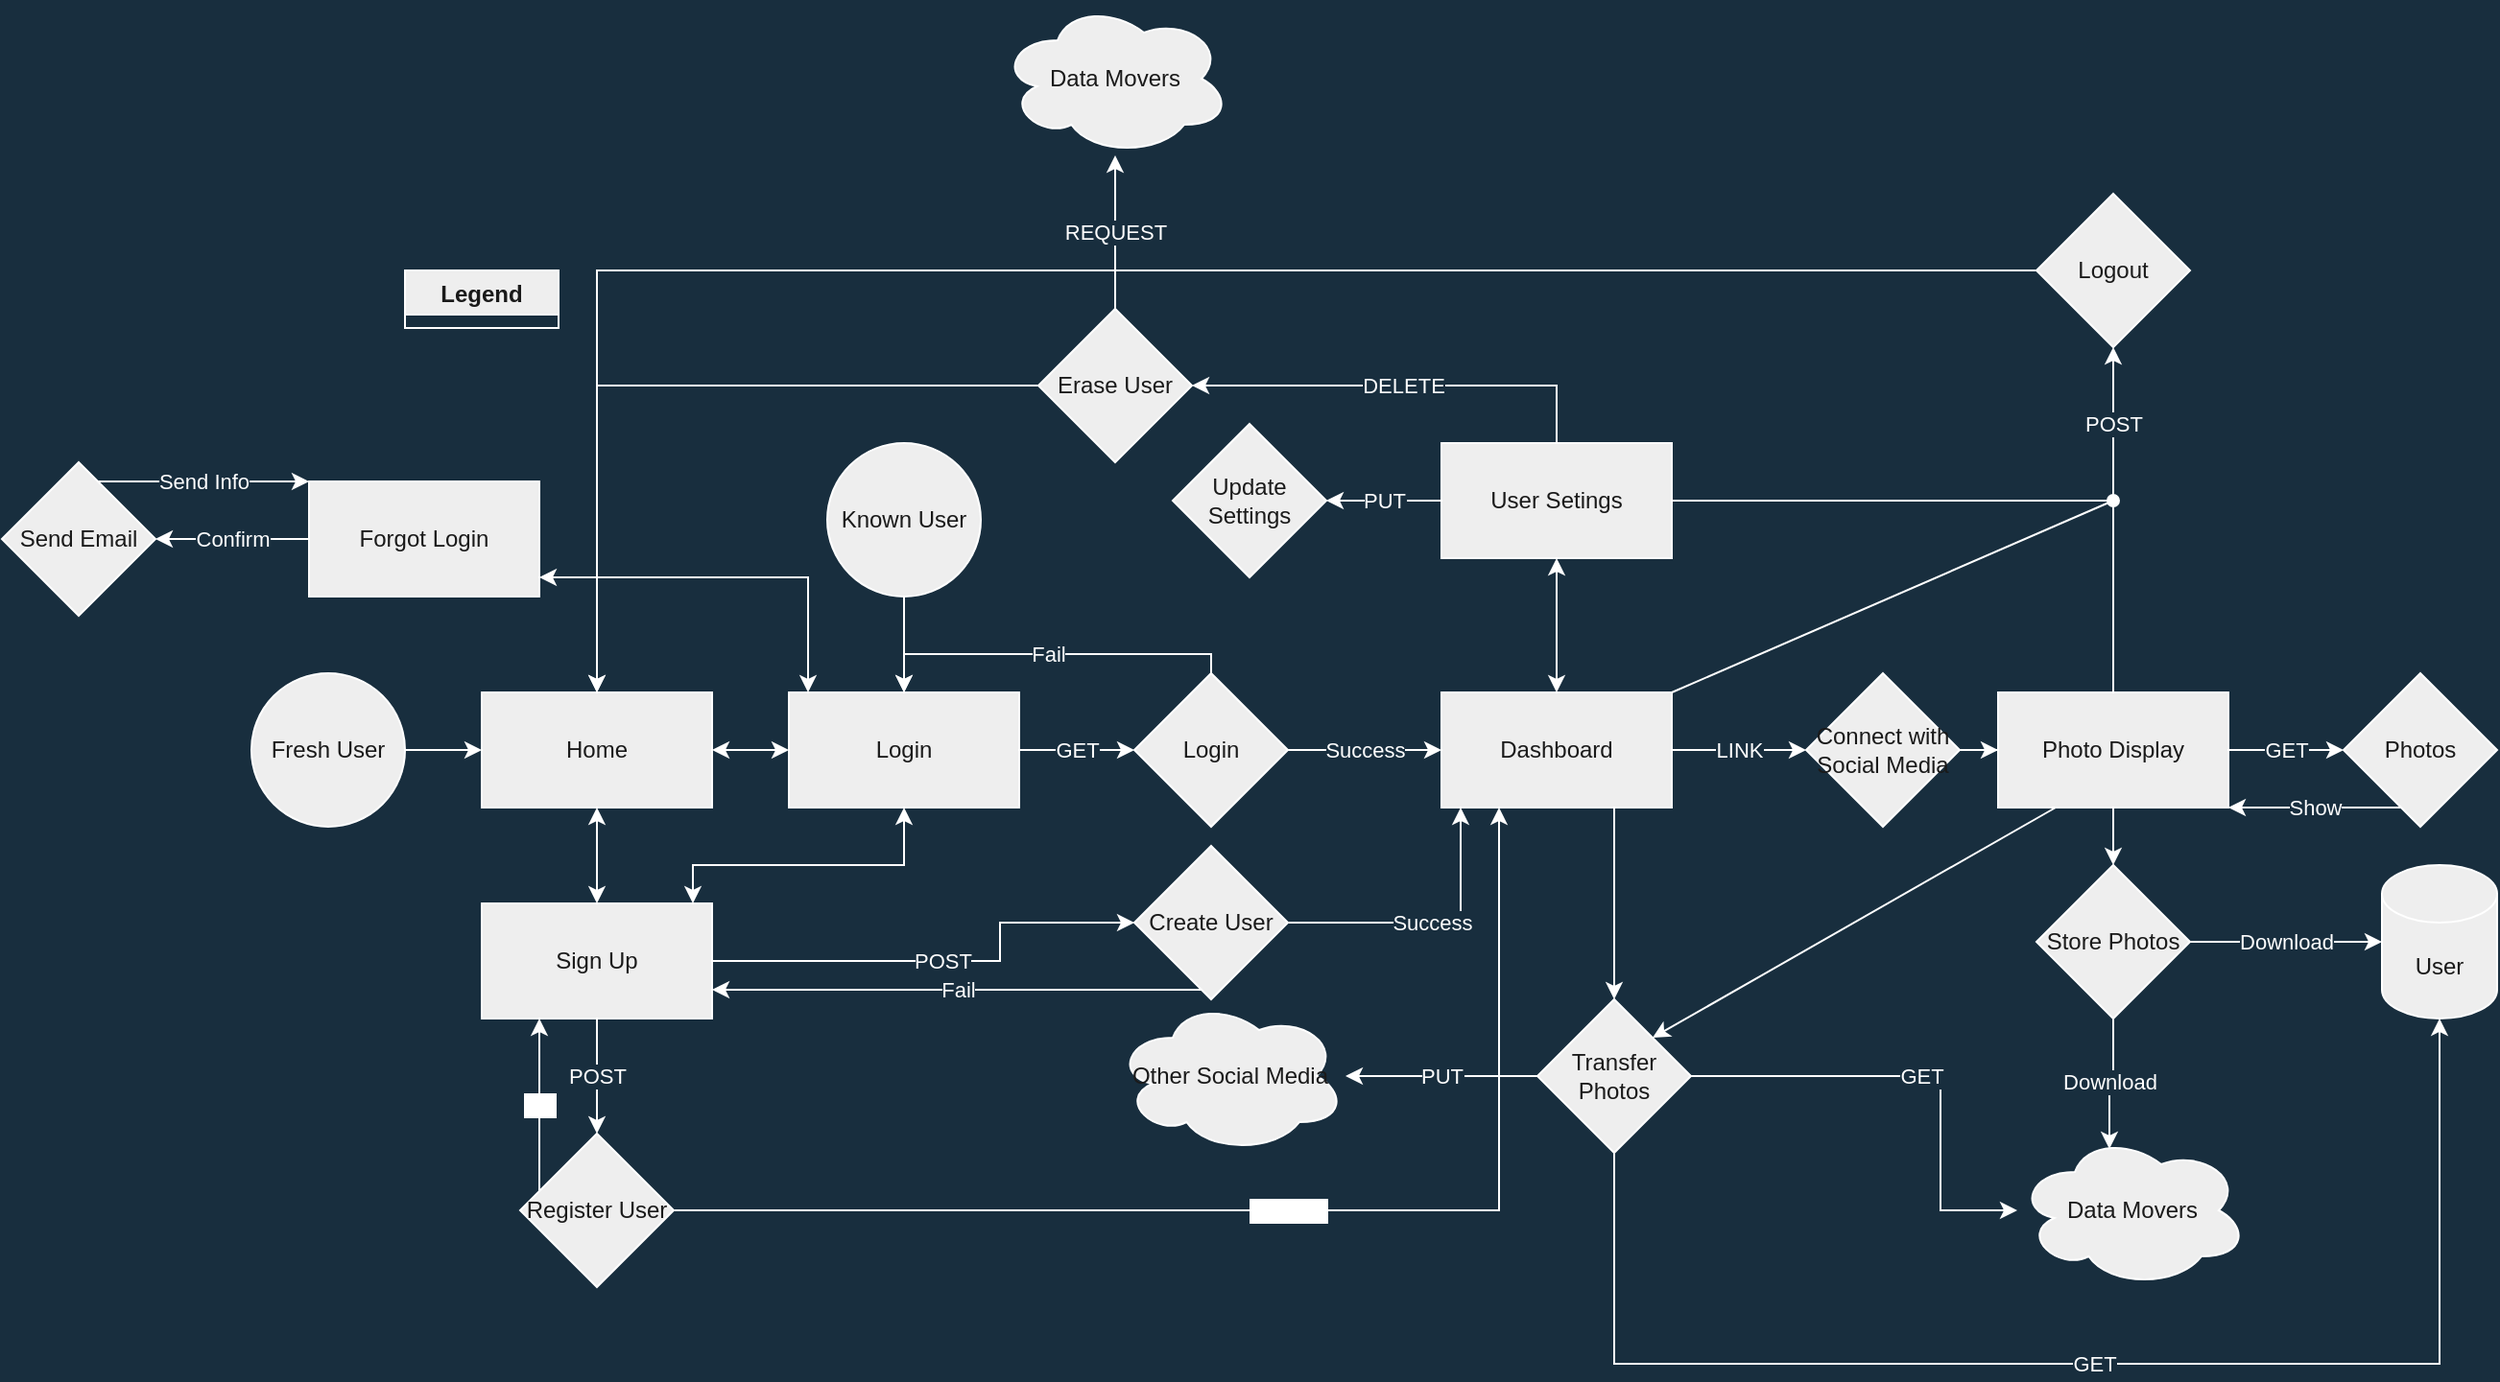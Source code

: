 <mxfile version="20.2.4" type="github">
  <diagram id="lh1zM67g_Hy6dqLlL-dk" name="Page-1">
    <mxGraphModel dx="1822" dy="1239" grid="1" gridSize="10" guides="1" tooltips="1" connect="1" arrows="1" fold="1" page="0" pageScale="1" pageWidth="1100" pageHeight="850" background="#182E3E" math="0" shadow="0">
      <root>
        <mxCell id="0" />
        <mxCell id="1" parent="0" />
        <mxCell id="sRocoR6KCOKyxxY12Ehh-2" style="edgeStyle=orthogonalEdgeStyle;rounded=0;orthogonalLoop=1;jettySize=auto;html=1;entryX=0.5;entryY=0;entryDx=0;entryDy=0;fontColor=#FFFFFF;strokeColor=#FFFFFF;endArrow=classic;endFill=1;startArrow=classic;startFill=1;labelBackgroundColor=#182E3E;" parent="1" source="9BnDRoiO5koBL8PmgJbh-1" target="sRocoR6KCOKyxxY12Ehh-1" edge="1">
          <mxGeometry relative="1" as="geometry" />
        </mxCell>
        <mxCell id="9BnDRoiO5koBL8PmgJbh-1" value="Home" style="rounded=0;whiteSpace=wrap;html=1;fillColor=#EEEEEE;strokeColor=#FFFFFF;fontColor=#1A1A1A;" parent="1" vertex="1">
          <mxGeometry x="50" y="260" width="120" height="60" as="geometry" />
        </mxCell>
        <mxCell id="5MRn0iw3YMrf1xmMsXha-25" style="edgeStyle=orthogonalEdgeStyle;rounded=0;orthogonalLoop=1;jettySize=auto;html=1;fontColor=#FFFFFF;endArrow=none;endFill=0;strokeColor=#FFFFFF;labelBackgroundColor=#182E3E;" parent="1" source="9BnDRoiO5koBL8PmgJbh-2" edge="1">
          <mxGeometry relative="1" as="geometry">
            <mxPoint x="900" y="160" as="targetPoint" />
          </mxGeometry>
        </mxCell>
        <mxCell id="5MRn0iw3YMrf1xmMsXha-66" value="GET" style="edgeStyle=orthogonalEdgeStyle;rounded=0;orthogonalLoop=1;jettySize=auto;html=1;entryX=0;entryY=0.5;entryDx=0;entryDy=0;fontColor=#FFFFFF;startArrow=none;startFill=0;endArrow=classic;endFill=1;strokeColor=#FFFFFF;labelBackgroundColor=#182E3E;" parent="1" source="9BnDRoiO5koBL8PmgJbh-2" target="9BnDRoiO5koBL8PmgJbh-9" edge="1">
          <mxGeometry relative="1" as="geometry" />
        </mxCell>
        <mxCell id="5MRn0iw3YMrf1xmMsXha-68" style="edgeStyle=orthogonalEdgeStyle;rounded=0;orthogonalLoop=1;jettySize=auto;html=1;entryX=0.5;entryY=0;entryDx=0;entryDy=0;fontColor=#FFFFFF;startArrow=none;startFill=0;endArrow=classic;endFill=1;strokeColor=#FFFFFF;labelBackgroundColor=#182E3E;" parent="1" source="9BnDRoiO5koBL8PmgJbh-2" target="5MRn0iw3YMrf1xmMsXha-37" edge="1">
          <mxGeometry relative="1" as="geometry" />
        </mxCell>
        <mxCell id="9BnDRoiO5koBL8PmgJbh-2" value="Photo Display" style="rounded=0;whiteSpace=wrap;html=1;fillColor=#EEEEEE;strokeColor=#FFFFFF;fontColor=#1A1A1A;" parent="1" vertex="1">
          <mxGeometry x="840" y="260" width="120" height="60" as="geometry" />
        </mxCell>
        <mxCell id="9BnDRoiO5koBL8PmgJbh-15" value="GET" style="edgeStyle=orthogonalEdgeStyle;rounded=0;orthogonalLoop=1;jettySize=auto;html=1;entryX=0;entryY=0.5;entryDx=0;entryDy=0;labelBackgroundColor=#182E3E;strokeColor=#FFFFFF;fontColor=#FFFFFF;" parent="1" source="9BnDRoiO5koBL8PmgJbh-3" target="9BnDRoiO5koBL8PmgJbh-8" edge="1">
          <mxGeometry relative="1" as="geometry" />
        </mxCell>
        <mxCell id="WNoz3eUofTTveRkiIzlt-5" style="edgeStyle=orthogonalEdgeStyle;rounded=0;orthogonalLoop=1;jettySize=auto;html=1;startArrow=classic;startFill=1;labelBackgroundColor=#182E3E;strokeColor=#FFFFFF;fontColor=#FFFFFF;" edge="1" parent="1" source="9BnDRoiO5koBL8PmgJbh-3">
          <mxGeometry relative="1" as="geometry">
            <mxPoint x="80" y="200" as="targetPoint" />
            <Array as="points">
              <mxPoint x="220" y="200" />
              <mxPoint x="80" y="200" />
            </Array>
          </mxGeometry>
        </mxCell>
        <mxCell id="9BnDRoiO5koBL8PmgJbh-3" value="Login" style="rounded=0;whiteSpace=wrap;html=1;fillColor=#EEEEEE;strokeColor=#FFFFFF;fontColor=#1A1A1A;" parent="1" vertex="1">
          <mxGeometry x="210" y="260" width="120" height="60" as="geometry" />
        </mxCell>
        <mxCell id="5MRn0iw3YMrf1xmMsXha-23" style="edgeStyle=orthogonalEdgeStyle;rounded=0;orthogonalLoop=1;jettySize=auto;html=1;fontColor=#FFFFFF;strokeColor=#FFFFFF;endArrow=none;endFill=0;labelBackgroundColor=#182E3E;" parent="1" source="9BnDRoiO5koBL8PmgJbh-4" edge="1">
          <mxGeometry relative="1" as="geometry">
            <mxPoint x="900" y="160" as="targetPoint" />
          </mxGeometry>
        </mxCell>
        <mxCell id="5MRn0iw3YMrf1xmMsXha-36" value="PUT" style="edgeStyle=orthogonalEdgeStyle;rounded=0;orthogonalLoop=1;jettySize=auto;html=1;entryX=1;entryY=0.5;entryDx=0;entryDy=0;fontColor=#FFFFFF;startArrow=none;startFill=0;endArrow=classic;endFill=1;strokeColor=#FFFFFF;labelBackgroundColor=#182E3E;" parent="1" source="9BnDRoiO5koBL8PmgJbh-4" target="5MRn0iw3YMrf1xmMsXha-35" edge="1">
          <mxGeometry relative="1" as="geometry" />
        </mxCell>
        <mxCell id="5MRn0iw3YMrf1xmMsXha-53" value="DELETE" style="edgeStyle=orthogonalEdgeStyle;rounded=0;orthogonalLoop=1;jettySize=auto;html=1;entryX=1;entryY=0.5;entryDx=0;entryDy=0;fontColor=#FFFFFF;startArrow=none;startFill=0;endArrow=classic;endFill=1;strokeColor=#FFFFFF;labelBackgroundColor=#182E3E;" parent="1" source="9BnDRoiO5koBL8PmgJbh-4" target="5MRn0iw3YMrf1xmMsXha-52" edge="1">
          <mxGeometry relative="1" as="geometry">
            <Array as="points">
              <mxPoint x="610" y="100" />
            </Array>
          </mxGeometry>
        </mxCell>
        <mxCell id="9BnDRoiO5koBL8PmgJbh-4" value="User Setings" style="rounded=0;whiteSpace=wrap;html=1;fillColor=#EEEEEE;strokeColor=#FFFFFF;fontColor=#1A1A1A;" parent="1" vertex="1">
          <mxGeometry x="550" y="130" width="120" height="60" as="geometry" />
        </mxCell>
        <mxCell id="5MRn0iw3YMrf1xmMsXha-62" value="LINK" style="edgeStyle=orthogonalEdgeStyle;rounded=0;orthogonalLoop=1;jettySize=auto;html=1;fontColor=#FFFFFF;startArrow=none;startFill=0;endArrow=classic;endFill=1;strokeColor=#FFFFFF;labelBackgroundColor=#182E3E;" parent="1" source="9BnDRoiO5koBL8PmgJbh-5" target="5MRn0iw3YMrf1xmMsXha-57" edge="1">
          <mxGeometry relative="1" as="geometry" />
        </mxCell>
        <mxCell id="5MRn0iw3YMrf1xmMsXha-69" style="edgeStyle=orthogonalEdgeStyle;rounded=0;orthogonalLoop=1;jettySize=auto;html=1;entryX=0.5;entryY=0;entryDx=0;entryDy=0;fontColor=#FFFFFF;startArrow=none;startFill=0;endArrow=classic;endFill=1;strokeColor=#FFFFFF;labelBackgroundColor=#182E3E;exitX=0.75;exitY=1;exitDx=0;exitDy=0;" parent="1" source="9BnDRoiO5koBL8PmgJbh-5" target="5MRn0iw3YMrf1xmMsXha-48" edge="1">
          <mxGeometry relative="1" as="geometry" />
        </mxCell>
        <mxCell id="9BnDRoiO5koBL8PmgJbh-5" value="Dashboard" style="rounded=0;whiteSpace=wrap;html=1;fillColor=#EEEEEE;strokeColor=#FFFFFF;fontColor=#1A1A1A;" parent="1" vertex="1">
          <mxGeometry x="550" y="260" width="120" height="60" as="geometry" />
        </mxCell>
        <mxCell id="9BnDRoiO5koBL8PmgJbh-27" style="edgeStyle=orthogonalEdgeStyle;rounded=0;orthogonalLoop=1;jettySize=auto;html=1;entryX=0.5;entryY=0;entryDx=0;entryDy=0;labelBackgroundColor=#182E3E;strokeColor=#FFFFFF;fontColor=#FFFFFF;" parent="1" source="9BnDRoiO5koBL8PmgJbh-7" target="9BnDRoiO5koBL8PmgJbh-1" edge="1">
          <mxGeometry relative="1" as="geometry">
            <Array as="points">
              <mxPoint x="890" y="40" />
              <mxPoint x="110" y="40" />
            </Array>
          </mxGeometry>
        </mxCell>
        <mxCell id="9BnDRoiO5koBL8PmgJbh-7" value="Logout" style="rhombus;whiteSpace=wrap;html=1;fillColor=#EEEEEE;strokeColor=#FFFFFF;fontColor=#1A1A1A;" parent="1" vertex="1">
          <mxGeometry x="860" width="80" height="80" as="geometry" />
        </mxCell>
        <mxCell id="5MRn0iw3YMrf1xmMsXha-9" value="Success" style="edgeStyle=orthogonalEdgeStyle;rounded=0;orthogonalLoop=1;jettySize=auto;html=1;entryX=0;entryY=0.5;entryDx=0;entryDy=0;fontColor=#FFFFFF;strokeColor=#FFFFFF;labelBackgroundColor=#182E3E;" parent="1" source="9BnDRoiO5koBL8PmgJbh-8" target="9BnDRoiO5koBL8PmgJbh-5" edge="1">
          <mxGeometry relative="1" as="geometry" />
        </mxCell>
        <mxCell id="5MRn0iw3YMrf1xmMsXha-11" value="Fail" style="edgeStyle=orthogonalEdgeStyle;rounded=0;orthogonalLoop=1;jettySize=auto;html=1;entryX=0.5;entryY=0;entryDx=0;entryDy=0;fontColor=#FFFFFF;strokeColor=#FFFFFF;labelBackgroundColor=#182E3E;" parent="1" source="9BnDRoiO5koBL8PmgJbh-8" target="9BnDRoiO5koBL8PmgJbh-3" edge="1">
          <mxGeometry relative="1" as="geometry">
            <Array as="points">
              <mxPoint x="370" y="240" />
              <mxPoint x="70" y="240" />
            </Array>
          </mxGeometry>
        </mxCell>
        <mxCell id="9BnDRoiO5koBL8PmgJbh-8" value="Login" style="rhombus;whiteSpace=wrap;html=1;fillColor=#EEEEEE;strokeColor=#FFFFFF;fontColor=#1A1A1A;" parent="1" vertex="1">
          <mxGeometry x="390" y="250" width="80" height="80" as="geometry" />
        </mxCell>
        <mxCell id="5MRn0iw3YMrf1xmMsXha-67" value="Show" style="edgeStyle=orthogonalEdgeStyle;rounded=0;orthogonalLoop=1;jettySize=auto;html=1;entryX=1;entryY=1;entryDx=0;entryDy=0;fontColor=#FFFFFF;startArrow=none;startFill=0;endArrow=classic;endFill=1;strokeColor=#FFFFFF;labelBackgroundColor=#182E3E;" parent="1" source="9BnDRoiO5koBL8PmgJbh-9" target="9BnDRoiO5koBL8PmgJbh-2" edge="1">
          <mxGeometry relative="1" as="geometry">
            <Array as="points">
              <mxPoint x="980" y="320" />
              <mxPoint x="980" y="320" />
            </Array>
          </mxGeometry>
        </mxCell>
        <mxCell id="9BnDRoiO5koBL8PmgJbh-9" value="Photos" style="rhombus;whiteSpace=wrap;html=1;fillColor=#EEEEEE;strokeColor=#FFFFFF;fontColor=#1A1A1A;" parent="1" vertex="1">
          <mxGeometry x="1020" y="250" width="80" height="80" as="geometry" />
        </mxCell>
        <mxCell id="9BnDRoiO5koBL8PmgJbh-22" value="" style="endArrow=classic;startArrow=classic;html=1;rounded=0;entryX=0.5;entryY=1;entryDx=0;entryDy=0;exitX=0.5;exitY=0;exitDx=0;exitDy=0;labelBackgroundColor=#182E3E;strokeColor=#FFFFFF;fontColor=#FFFFFF;" parent="1" source="9BnDRoiO5koBL8PmgJbh-5" target="9BnDRoiO5koBL8PmgJbh-4" edge="1">
          <mxGeometry width="50" height="50" relative="1" as="geometry">
            <mxPoint x="450" y="230" as="sourcePoint" />
            <mxPoint x="500" y="180" as="targetPoint" />
          </mxGeometry>
        </mxCell>
        <mxCell id="9BnDRoiO5koBL8PmgJbh-28" value="" style="endArrow=classic;startArrow=classic;html=1;rounded=0;entryX=0;entryY=0.5;entryDx=0;entryDy=0;exitX=1;exitY=0.5;exitDx=0;exitDy=0;labelBackgroundColor=#182E3E;strokeColor=#FFFFFF;fontColor=#FFFFFF;" parent="1" source="9BnDRoiO5koBL8PmgJbh-1" target="9BnDRoiO5koBL8PmgJbh-3" edge="1">
          <mxGeometry width="50" height="50" relative="1" as="geometry">
            <mxPoint x="220" y="400" as="sourcePoint" />
            <mxPoint x="270" y="350" as="targetPoint" />
          </mxGeometry>
        </mxCell>
        <mxCell id="5MRn0iw3YMrf1xmMsXha-13" style="edgeStyle=orthogonalEdgeStyle;rounded=0;orthogonalLoop=1;jettySize=auto;html=1;entryX=0;entryY=0.5;entryDx=0;entryDy=0;fontColor=#FFFFFF;strokeColor=#FFFFFF;labelBackgroundColor=#182E3E;" parent="1" source="9BnDRoiO5koBL8PmgJbh-29" target="9BnDRoiO5koBL8PmgJbh-1" edge="1">
          <mxGeometry relative="1" as="geometry" />
        </mxCell>
        <mxCell id="9BnDRoiO5koBL8PmgJbh-29" value="Fresh User" style="ellipse;whiteSpace=wrap;html=1;aspect=fixed;fillColor=#EEEEEE;strokeColor=#FFFFFF;fontColor=#1A1A1A;" parent="1" vertex="1">
          <mxGeometry x="-70" y="250" width="80" height="80" as="geometry" />
        </mxCell>
        <mxCell id="5MRn0iw3YMrf1xmMsXha-16" style="edgeStyle=orthogonalEdgeStyle;rounded=0;orthogonalLoop=1;jettySize=auto;html=1;fontColor=#FFFFFF;strokeColor=#FFFFFF;labelBackgroundColor=#182E3E;" parent="1" source="5MRn0iw3YMrf1xmMsXha-14" target="9BnDRoiO5koBL8PmgJbh-3" edge="1">
          <mxGeometry relative="1" as="geometry" />
        </mxCell>
        <mxCell id="5MRn0iw3YMrf1xmMsXha-14" value="Known User" style="ellipse;whiteSpace=wrap;html=1;aspect=fixed;fontColor=#1A1A1A;strokeColor=#FFFFFF;fillColor=#EEEEEE;" parent="1" vertex="1">
          <mxGeometry x="230" y="130" width="80" height="80" as="geometry" />
        </mxCell>
        <mxCell id="5MRn0iw3YMrf1xmMsXha-19" value="POST" style="endArrow=classic;html=1;rounded=0;fontColor=#FFFFFF;strokeColor=#FFFFFF;entryX=0.5;entryY=1;entryDx=0;entryDy=0;startArrow=oval;startFill=1;labelBackgroundColor=#182E3E;" parent="1" target="9BnDRoiO5koBL8PmgJbh-7" edge="1">
          <mxGeometry width="50" height="50" relative="1" as="geometry">
            <mxPoint x="900" y="160" as="sourcePoint" />
            <mxPoint x="915" y="140" as="targetPoint" />
          </mxGeometry>
        </mxCell>
        <mxCell id="5MRn0iw3YMrf1xmMsXha-27" value="" style="endArrow=none;html=1;rounded=0;fontColor=#FFFFFF;strokeColor=#FFFFFF;exitX=1;exitY=0;exitDx=0;exitDy=0;endFill=0;labelBackgroundColor=#182E3E;" parent="1" source="9BnDRoiO5koBL8PmgJbh-5" edge="1">
          <mxGeometry width="50" height="50" relative="1" as="geometry">
            <mxPoint x="680" y="260" as="sourcePoint" />
            <mxPoint x="900" y="160" as="targetPoint" />
          </mxGeometry>
        </mxCell>
        <mxCell id="5MRn0iw3YMrf1xmMsXha-32" value="Legend" style="swimlane;fontColor=#1A1A1A;strokeColor=#FFFFFF;fillColor=#EEEEEE;" parent="1" vertex="1" collapsed="1">
          <mxGeometry x="10" y="40" width="80" height="30" as="geometry">
            <mxRectangle x="-190" y="-100" width="250" height="280" as="alternateBounds" />
          </mxGeometry>
        </mxCell>
        <mxCell id="5MRn0iw3YMrf1xmMsXha-28" value="Start Point" style="ellipse;whiteSpace=wrap;html=1;aspect=fixed;fontColor=#1A1A1A;strokeColor=#FFFFFF;fillColor=#EEEEEE;" parent="5MRn0iw3YMrf1xmMsXha-32" vertex="1">
          <mxGeometry x="30" y="30" width="80" height="80" as="geometry" />
        </mxCell>
        <mxCell id="5MRn0iw3YMrf1xmMsXha-30" value="Function" style="rhombus;whiteSpace=wrap;html=1;fontColor=#1A1A1A;strokeColor=#FFFFFF;fillColor=#EEEEEE;" parent="5MRn0iw3YMrf1xmMsXha-32" vertex="1">
          <mxGeometry x="30" y="190" width="80" height="80" as="geometry" />
        </mxCell>
        <mxCell id="5MRn0iw3YMrf1xmMsXha-29" value="Page" style="rounded=0;whiteSpace=wrap;html=1;fontColor=#1A1A1A;strokeColor=#FFFFFF;fillColor=#EEEEEE;" parent="5MRn0iw3YMrf1xmMsXha-32" vertex="1">
          <mxGeometry x="10" y="120" width="120" height="60" as="geometry" />
        </mxCell>
        <mxCell id="5MRn0iw3YMrf1xmMsXha-70" value="Solid Storage" style="shape=cylinder3;whiteSpace=wrap;html=1;boundedLbl=1;backgroundOutline=1;size=15;fontColor=#1A1A1A;strokeColor=#FFFFFF;fillColor=#EEEEEE;" parent="5MRn0iw3YMrf1xmMsXha-32" vertex="1">
          <mxGeometry x="150" y="30" width="60" height="80" as="geometry" />
        </mxCell>
        <mxCell id="5MRn0iw3YMrf1xmMsXha-71" value="Cloud Database" style="ellipse;shape=cloud;whiteSpace=wrap;html=1;fontColor=#1A1A1A;strokeColor=#FFFFFF;fillColor=#EEEEEE;" parent="5MRn0iw3YMrf1xmMsXha-32" vertex="1">
          <mxGeometry x="120" y="190" width="120" height="80" as="geometry" />
        </mxCell>
        <mxCell id="5MRn0iw3YMrf1xmMsXha-35" value="Update Settings" style="rhombus;whiteSpace=wrap;html=1;fontColor=#1A1A1A;strokeColor=#FFFFFF;fillColor=#EEEEEE;" parent="1" vertex="1">
          <mxGeometry x="410" y="120" width="80" height="80" as="geometry" />
        </mxCell>
        <mxCell id="5MRn0iw3YMrf1xmMsXha-75" value="Download" style="edgeStyle=orthogonalEdgeStyle;rounded=0;orthogonalLoop=1;jettySize=auto;html=1;entryX=0;entryY=0.5;entryDx=0;entryDy=0;entryPerimeter=0;fontColor=#FFFFFF;startArrow=none;startFill=0;endArrow=classic;endFill=1;strokeColor=#FFFFFF;labelBackgroundColor=#182E3E;" parent="1" source="5MRn0iw3YMrf1xmMsXha-37" target="5MRn0iw3YMrf1xmMsXha-74" edge="1">
          <mxGeometry relative="1" as="geometry" />
        </mxCell>
        <mxCell id="5MRn0iw3YMrf1xmMsXha-82" value="Download" style="edgeStyle=orthogonalEdgeStyle;rounded=0;orthogonalLoop=1;jettySize=auto;html=1;entryX=0.4;entryY=0.1;entryDx=0;entryDy=0;entryPerimeter=0;fontColor=#FFFFFF;startArrow=none;startFill=0;endArrow=classic;endFill=1;strokeColor=#FFFFFF;labelBackgroundColor=#182E3E;" parent="1" source="5MRn0iw3YMrf1xmMsXha-37" target="5MRn0iw3YMrf1xmMsXha-76" edge="1">
          <mxGeometry relative="1" as="geometry" />
        </mxCell>
        <mxCell id="5MRn0iw3YMrf1xmMsXha-37" value="Store Photos" style="rhombus;whiteSpace=wrap;html=1;fontColor=#1A1A1A;strokeColor=#FFFFFF;fillColor=#EEEEEE;" parent="1" vertex="1">
          <mxGeometry x="860" y="350" width="80" height="80" as="geometry" />
        </mxCell>
        <mxCell id="5MRn0iw3YMrf1xmMsXha-85" value="GET" style="edgeStyle=orthogonalEdgeStyle;rounded=0;orthogonalLoop=1;jettySize=auto;html=1;fontColor=#FFFFFF;startArrow=none;startFill=0;endArrow=classic;endFill=1;strokeColor=#FFFFFF;labelBackgroundColor=#182E3E;" parent="1" source="5MRn0iw3YMrf1xmMsXha-48" target="5MRn0iw3YMrf1xmMsXha-76" edge="1">
          <mxGeometry relative="1" as="geometry">
            <Array as="points">
              <mxPoint x="810" y="460" />
              <mxPoint x="810" y="530" />
            </Array>
          </mxGeometry>
        </mxCell>
        <mxCell id="5MRn0iw3YMrf1xmMsXha-86" value="PUT" style="edgeStyle=orthogonalEdgeStyle;rounded=0;orthogonalLoop=1;jettySize=auto;html=1;fontColor=#FFFFFF;startArrow=none;startFill=0;endArrow=classic;endFill=1;strokeColor=#FFFFFF;labelBackgroundColor=#182E3E;" parent="1" source="5MRn0iw3YMrf1xmMsXha-48" target="5MRn0iw3YMrf1xmMsXha-84" edge="1">
          <mxGeometry relative="1" as="geometry" />
        </mxCell>
        <mxCell id="5MRn0iw3YMrf1xmMsXha-88" value="GET" style="edgeStyle=orthogonalEdgeStyle;rounded=0;orthogonalLoop=1;jettySize=auto;html=1;entryX=0.5;entryY=1;entryDx=0;entryDy=0;entryPerimeter=0;fontColor=#FFFFFF;startArrow=none;startFill=0;endArrow=classic;endFill=1;strokeColor=#FFFFFF;labelBackgroundColor=#182E3E;exitX=0.5;exitY=1;exitDx=0;exitDy=0;" parent="1" source="5MRn0iw3YMrf1xmMsXha-48" target="5MRn0iw3YMrf1xmMsXha-74" edge="1">
          <mxGeometry relative="1" as="geometry">
            <Array as="points">
              <mxPoint x="640" y="610" />
              <mxPoint x="1070" y="610" />
            </Array>
          </mxGeometry>
        </mxCell>
        <mxCell id="5MRn0iw3YMrf1xmMsXha-48" value="Transfer Photos" style="rhombus;whiteSpace=wrap;html=1;fontColor=#1A1A1A;strokeColor=#FFFFFF;fillColor=#EEEEEE;" parent="1" vertex="1">
          <mxGeometry x="600" y="420" width="80" height="80" as="geometry" />
        </mxCell>
        <mxCell id="5MRn0iw3YMrf1xmMsXha-55" style="edgeStyle=orthogonalEdgeStyle;rounded=0;orthogonalLoop=1;jettySize=auto;html=1;entryX=0.5;entryY=0;entryDx=0;entryDy=0;fontColor=#FFFFFF;startArrow=none;startFill=0;endArrow=classic;endFill=1;strokeColor=#FFFFFF;labelBackgroundColor=#182E3E;" parent="1" source="5MRn0iw3YMrf1xmMsXha-52" target="9BnDRoiO5koBL8PmgJbh-1" edge="1">
          <mxGeometry relative="1" as="geometry" />
        </mxCell>
        <mxCell id="5MRn0iw3YMrf1xmMsXha-73" value="REQUEST" style="edgeStyle=orthogonalEdgeStyle;rounded=0;orthogonalLoop=1;jettySize=auto;html=1;fontColor=#FFFFFF;startArrow=none;startFill=0;endArrow=classic;endFill=1;strokeColor=#FFFFFF;labelBackgroundColor=#182E3E;" parent="1" source="5MRn0iw3YMrf1xmMsXha-52" target="5MRn0iw3YMrf1xmMsXha-72" edge="1">
          <mxGeometry relative="1" as="geometry" />
        </mxCell>
        <mxCell id="5MRn0iw3YMrf1xmMsXha-52" value="Erase User" style="rhombus;whiteSpace=wrap;html=1;fontColor=#1A1A1A;strokeColor=#FFFFFF;fillColor=#EEEEEE;" parent="1" vertex="1">
          <mxGeometry x="340" y="60" width="80" height="80" as="geometry" />
        </mxCell>
        <mxCell id="5MRn0iw3YMrf1xmMsXha-63" style="edgeStyle=orthogonalEdgeStyle;rounded=0;orthogonalLoop=1;jettySize=auto;html=1;fontColor=#FFFFFF;startArrow=none;startFill=0;endArrow=classic;endFill=1;strokeColor=#FFFFFF;labelBackgroundColor=#182E3E;" parent="1" source="5MRn0iw3YMrf1xmMsXha-57" target="9BnDRoiO5koBL8PmgJbh-2" edge="1">
          <mxGeometry relative="1" as="geometry" />
        </mxCell>
        <mxCell id="5MRn0iw3YMrf1xmMsXha-57" value="Connect with Social Media" style="rhombus;whiteSpace=wrap;html=1;fontColor=#1A1A1A;strokeColor=#FFFFFF;fillColor=#EEEEEE;" parent="1" vertex="1">
          <mxGeometry x="740" y="250" width="80" height="80" as="geometry" />
        </mxCell>
        <mxCell id="5MRn0iw3YMrf1xmMsXha-72" value="Data Movers" style="ellipse;shape=cloud;whiteSpace=wrap;html=1;fontColor=#1A1A1A;strokeColor=#FFFFFF;fillColor=#EEEEEE;" parent="1" vertex="1">
          <mxGeometry x="320" y="-100" width="120" height="80" as="geometry" />
        </mxCell>
        <mxCell id="5MRn0iw3YMrf1xmMsXha-74" value="User" style="shape=cylinder3;whiteSpace=wrap;html=1;boundedLbl=1;backgroundOutline=1;size=15;fontColor=#1A1A1A;strokeColor=#FFFFFF;fillColor=#EEEEEE;" parent="1" vertex="1">
          <mxGeometry x="1040" y="350" width="60" height="80" as="geometry" />
        </mxCell>
        <mxCell id="5MRn0iw3YMrf1xmMsXha-76" value="Data Movers" style="ellipse;shape=cloud;whiteSpace=wrap;html=1;fontColor=#1A1A1A;strokeColor=#FFFFFF;fillColor=#EEEEEE;" parent="1" vertex="1">
          <mxGeometry x="850" y="490" width="120" height="80" as="geometry" />
        </mxCell>
        <mxCell id="5MRn0iw3YMrf1xmMsXha-84" value="Other Social Media" style="ellipse;shape=cloud;whiteSpace=wrap;html=1;fontColor=#1A1A1A;strokeColor=#FFFFFF;fillColor=#EEEEEE;" parent="1" vertex="1">
          <mxGeometry x="380" y="420" width="120" height="80" as="geometry" />
        </mxCell>
        <mxCell id="5MRn0iw3YMrf1xmMsXha-87" value="" style="endArrow=classic;html=1;rounded=0;fontColor=#FFFFFF;strokeColor=#FFFFFF;entryX=1;entryY=0;entryDx=0;entryDy=0;exitX=0.25;exitY=1;exitDx=0;exitDy=0;labelBackgroundColor=#182E3E;" parent="1" source="9BnDRoiO5koBL8PmgJbh-2" target="5MRn0iw3YMrf1xmMsXha-48" edge="1">
          <mxGeometry width="50" height="50" relative="1" as="geometry">
            <mxPoint x="710" y="430" as="sourcePoint" />
            <mxPoint x="760" y="380" as="targetPoint" />
          </mxGeometry>
        </mxCell>
        <mxCell id="sRocoR6KCOKyxxY12Ehh-3" style="edgeStyle=orthogonalEdgeStyle;rounded=0;orthogonalLoop=1;jettySize=auto;html=1;fontColor=#FFFFFF;strokeColor=#FFFFFF;entryX=0.5;entryY=1;entryDx=0;entryDy=0;startArrow=classic;startFill=1;labelBackgroundColor=#182E3E;" parent="1" source="sRocoR6KCOKyxxY12Ehh-1" target="9BnDRoiO5koBL8PmgJbh-3" edge="1">
          <mxGeometry relative="1" as="geometry">
            <mxPoint x="270" y="330" as="targetPoint" />
            <Array as="points">
              <mxPoint x="160" y="350" />
              <mxPoint x="270" y="350" />
            </Array>
          </mxGeometry>
        </mxCell>
        <mxCell id="sRocoR6KCOKyxxY12Ehh-4" value="POST" style="edgeStyle=orthogonalEdgeStyle;rounded=0;orthogonalLoop=1;jettySize=auto;html=1;fontColor=#FFFFFF;strokeColor=#FFFFFF;entryX=0;entryY=0.5;entryDx=0;entryDy=0;labelBackgroundColor=#182E3E;" parent="1" source="sRocoR6KCOKyxxY12Ehh-1" target="sRocoR6KCOKyxxY12Ehh-5" edge="1">
          <mxGeometry relative="1" as="geometry">
            <mxPoint x="370" y="400" as="targetPoint" />
            <Array as="points">
              <mxPoint x="320" y="400" />
              <mxPoint x="320" y="380" />
            </Array>
          </mxGeometry>
        </mxCell>
        <mxCell id="WNoz3eUofTTveRkiIzlt-2" value="POST" style="edgeStyle=orthogonalEdgeStyle;rounded=0;orthogonalLoop=1;jettySize=auto;html=1;labelBackgroundColor=#182E3E;strokeColor=#FFFFFF;fontColor=#FFFFFF;" edge="1" parent="1" source="sRocoR6KCOKyxxY12Ehh-1" target="WNoz3eUofTTveRkiIzlt-1">
          <mxGeometry relative="1" as="geometry" />
        </mxCell>
        <mxCell id="sRocoR6KCOKyxxY12Ehh-1" value="Sign Up" style="rounded=0;whiteSpace=wrap;html=1;fillColor=#EEEEEE;strokeColor=#FFFFFF;fontColor=#1A1A1A;" parent="1" vertex="1">
          <mxGeometry x="50" y="370" width="120" height="60" as="geometry" />
        </mxCell>
        <mxCell id="sRocoR6KCOKyxxY12Ehh-6" value="Success" style="edgeStyle=orthogonalEdgeStyle;rounded=0;orthogonalLoop=1;jettySize=auto;html=1;fontColor=#FFFFFF;startArrow=none;startFill=0;endArrow=classic;endFill=1;strokeColor=#FFFFFF;labelBackgroundColor=#182E3E;" parent="1" source="sRocoR6KCOKyxxY12Ehh-5" edge="1">
          <mxGeometry relative="1" as="geometry">
            <mxPoint x="560" y="320" as="targetPoint" />
            <Array as="points">
              <mxPoint x="560" y="380" />
              <mxPoint x="560" y="320" />
            </Array>
          </mxGeometry>
        </mxCell>
        <mxCell id="sRocoR6KCOKyxxY12Ehh-7" value="Fail" style="edgeStyle=orthogonalEdgeStyle;rounded=0;orthogonalLoop=1;jettySize=auto;html=1;entryX=1;entryY=0.75;entryDx=0;entryDy=0;fontColor=#FFFFFF;startArrow=none;startFill=0;endArrow=classic;endFill=1;strokeColor=#FFFFFF;labelBackgroundColor=#182E3E;" parent="1" source="sRocoR6KCOKyxxY12Ehh-5" target="sRocoR6KCOKyxxY12Ehh-1" edge="1">
          <mxGeometry relative="1" as="geometry">
            <Array as="points">
              <mxPoint x="330" y="415" />
              <mxPoint x="330" y="415" />
            </Array>
          </mxGeometry>
        </mxCell>
        <mxCell id="sRocoR6KCOKyxxY12Ehh-5" value="Create User" style="rhombus;whiteSpace=wrap;html=1;fontColor=#1A1A1A;strokeColor=#FFFFFF;fillColor=#EEEEEE;" parent="1" vertex="1">
          <mxGeometry x="390" y="340" width="80" height="80" as="geometry" />
        </mxCell>
        <mxCell id="WNoz3eUofTTveRkiIzlt-8" value="Success" style="edgeStyle=orthogonalEdgeStyle;rounded=0;orthogonalLoop=1;jettySize=auto;html=1;entryX=0.25;entryY=1;entryDx=0;entryDy=0;fontColor=#FFFFFF;startArrow=none;startFill=0;strokeColor=#FFFFFF;" edge="1" parent="1" source="WNoz3eUofTTveRkiIzlt-1" target="9BnDRoiO5koBL8PmgJbh-5">
          <mxGeometry relative="1" as="geometry" />
        </mxCell>
        <mxCell id="WNoz3eUofTTveRkiIzlt-10" value="Fail" style="edgeStyle=orthogonalEdgeStyle;rounded=0;orthogonalLoop=1;jettySize=auto;html=1;fontColor=#FFFFFF;startArrow=none;startFill=0;strokeColor=#FFFFFF;entryX=0.25;entryY=1;entryDx=0;entryDy=0;" edge="1" parent="1" source="WNoz3eUofTTveRkiIzlt-1" target="sRocoR6KCOKyxxY12Ehh-1">
          <mxGeometry relative="1" as="geometry">
            <mxPoint x="80" y="440" as="targetPoint" />
            <Array as="points">
              <mxPoint x="80" y="480" />
              <mxPoint x="80" y="480" />
            </Array>
          </mxGeometry>
        </mxCell>
        <mxCell id="WNoz3eUofTTveRkiIzlt-1" value="Register User" style="rhombus;whiteSpace=wrap;html=1;fillColor=#EEEEEE;strokeColor=#FFFFFF;fontColor=#1A1A1A;" vertex="1" parent="1">
          <mxGeometry x="70" y="490" width="80" height="80" as="geometry" />
        </mxCell>
        <mxCell id="WNoz3eUofTTveRkiIzlt-7" value="Send Info" style="edgeStyle=orthogonalEdgeStyle;rounded=0;orthogonalLoop=1;jettySize=auto;html=1;entryX=0;entryY=0;entryDx=0;entryDy=0;labelBackgroundColor=#182E3E;strokeColor=#FFFFFF;fontColor=#FFFFFF;" edge="1" parent="1" source="WNoz3eUofTTveRkiIzlt-3" target="WNoz3eUofTTveRkiIzlt-4">
          <mxGeometry relative="1" as="geometry">
            <Array as="points">
              <mxPoint x="-120" y="150" />
              <mxPoint x="-120" y="150" />
            </Array>
          </mxGeometry>
        </mxCell>
        <mxCell id="WNoz3eUofTTveRkiIzlt-3" value="Send Email" style="rhombus;whiteSpace=wrap;html=1;fillColor=#EEEEEE;strokeColor=#FFFFFF;fontColor=#1A1A1A;" vertex="1" parent="1">
          <mxGeometry x="-200" y="140" width="80" height="80" as="geometry" />
        </mxCell>
        <mxCell id="WNoz3eUofTTveRkiIzlt-6" value="Confirm" style="edgeStyle=orthogonalEdgeStyle;rounded=0;orthogonalLoop=1;jettySize=auto;html=1;entryX=1;entryY=0.5;entryDx=0;entryDy=0;labelBackgroundColor=#182E3E;strokeColor=#FFFFFF;fontColor=#FFFFFF;" edge="1" parent="1" source="WNoz3eUofTTveRkiIzlt-4" target="WNoz3eUofTTveRkiIzlt-3">
          <mxGeometry relative="1" as="geometry" />
        </mxCell>
        <mxCell id="WNoz3eUofTTveRkiIzlt-4" value="Forgot Login" style="rounded=0;whiteSpace=wrap;html=1;fillColor=#EEEEEE;strokeColor=#FFFFFF;fontColor=#1A1A1A;" vertex="1" parent="1">
          <mxGeometry x="-40" y="150" width="120" height="60" as="geometry" />
        </mxCell>
      </root>
    </mxGraphModel>
  </diagram>
</mxfile>
